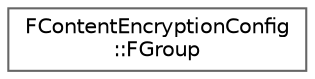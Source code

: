 digraph "Graphical Class Hierarchy"
{
 // INTERACTIVE_SVG=YES
 // LATEX_PDF_SIZE
  bgcolor="transparent";
  edge [fontname=Helvetica,fontsize=10,labelfontname=Helvetica,labelfontsize=10];
  node [fontname=Helvetica,fontsize=10,shape=box,height=0.2,width=0.4];
  rankdir="LR";
  Node0 [id="Node000000",label="FContentEncryptionConfig\l::FGroup",height=0.2,width=0.4,color="grey40", fillcolor="white", style="filled",URL="$d6/de5/structFContentEncryptionConfig_1_1FGroup.html",tooltip=" "];
}
